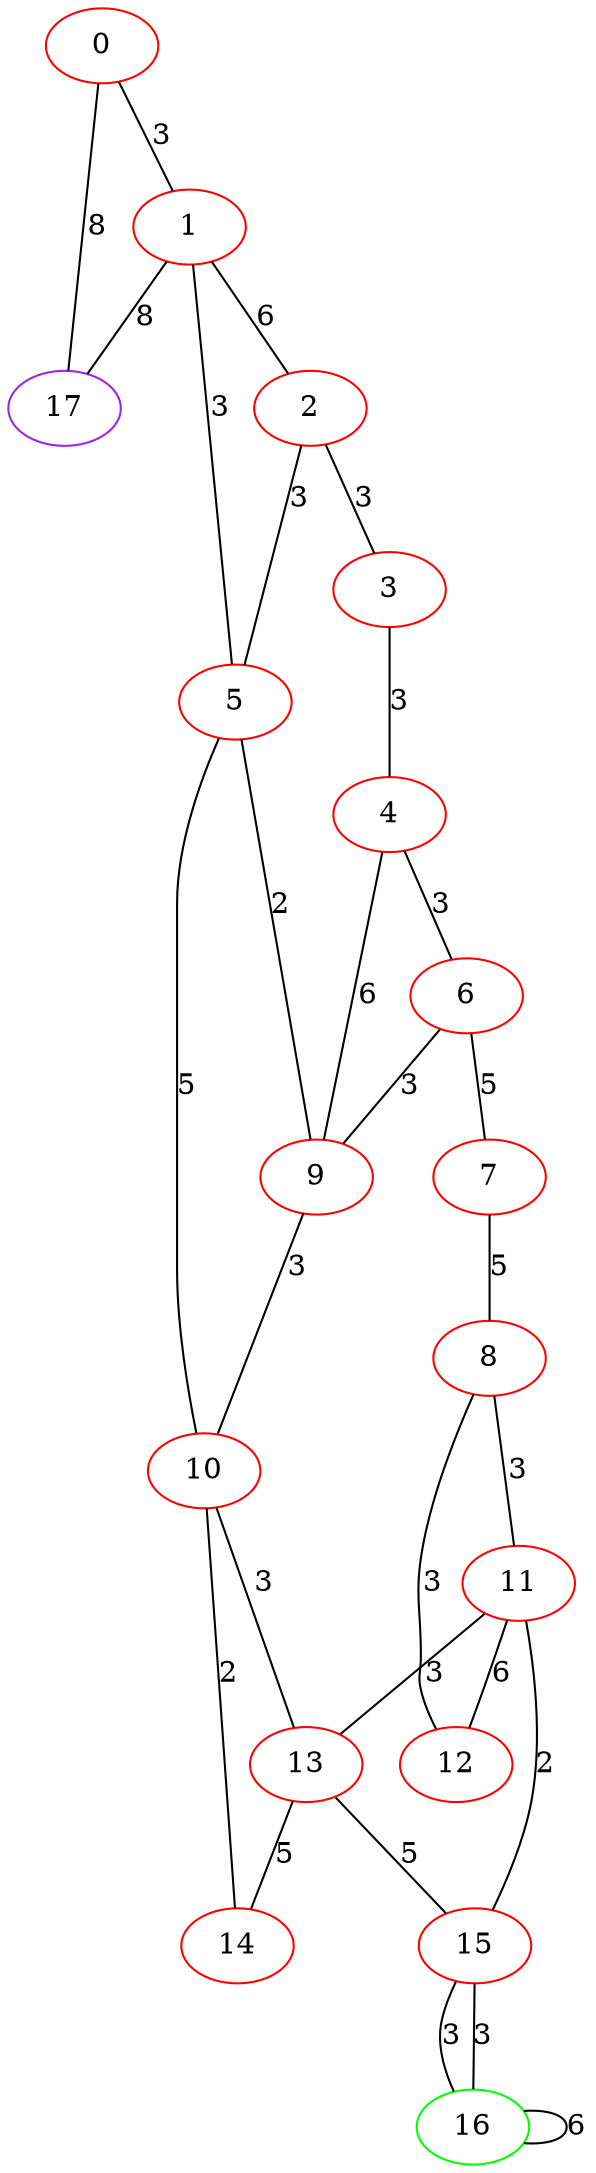 graph "" {
0 [color=red, weight=1];
1 [color=red, weight=1];
2 [color=red, weight=1];
3 [color=red, weight=1];
4 [color=red, weight=1];
5 [color=red, weight=1];
6 [color=red, weight=1];
7 [color=red, weight=1];
8 [color=red, weight=1];
9 [color=red, weight=1];
10 [color=red, weight=1];
11 [color=red, weight=1];
12 [color=red, weight=1];
13 [color=red, weight=1];
14 [color=red, weight=1];
15 [color=red, weight=1];
16 [color=green, weight=2];
17 [color=purple, weight=4];
0 -- 1  [key=0, label=3];
0 -- 17  [key=0, label=8];
1 -- 17  [key=0, label=8];
1 -- 2  [key=0, label=6];
1 -- 5  [key=0, label=3];
2 -- 3  [key=0, label=3];
2 -- 5  [key=0, label=3];
3 -- 4  [key=0, label=3];
4 -- 9  [key=0, label=6];
4 -- 6  [key=0, label=3];
5 -- 9  [key=0, label=2];
5 -- 10  [key=0, label=5];
6 -- 9  [key=0, label=3];
6 -- 7  [key=0, label=5];
7 -- 8  [key=0, label=5];
8 -- 11  [key=0, label=3];
8 -- 12  [key=0, label=3];
9 -- 10  [key=0, label=3];
10 -- 14  [key=0, label=2];
10 -- 13  [key=0, label=3];
11 -- 12  [key=0, label=6];
11 -- 13  [key=0, label=3];
11 -- 15  [key=0, label=2];
13 -- 14  [key=0, label=5];
13 -- 15  [key=0, label=5];
15 -- 16  [key=0, label=3];
15 -- 16  [key=1, label=3];
16 -- 16  [key=0, label=6];
}
